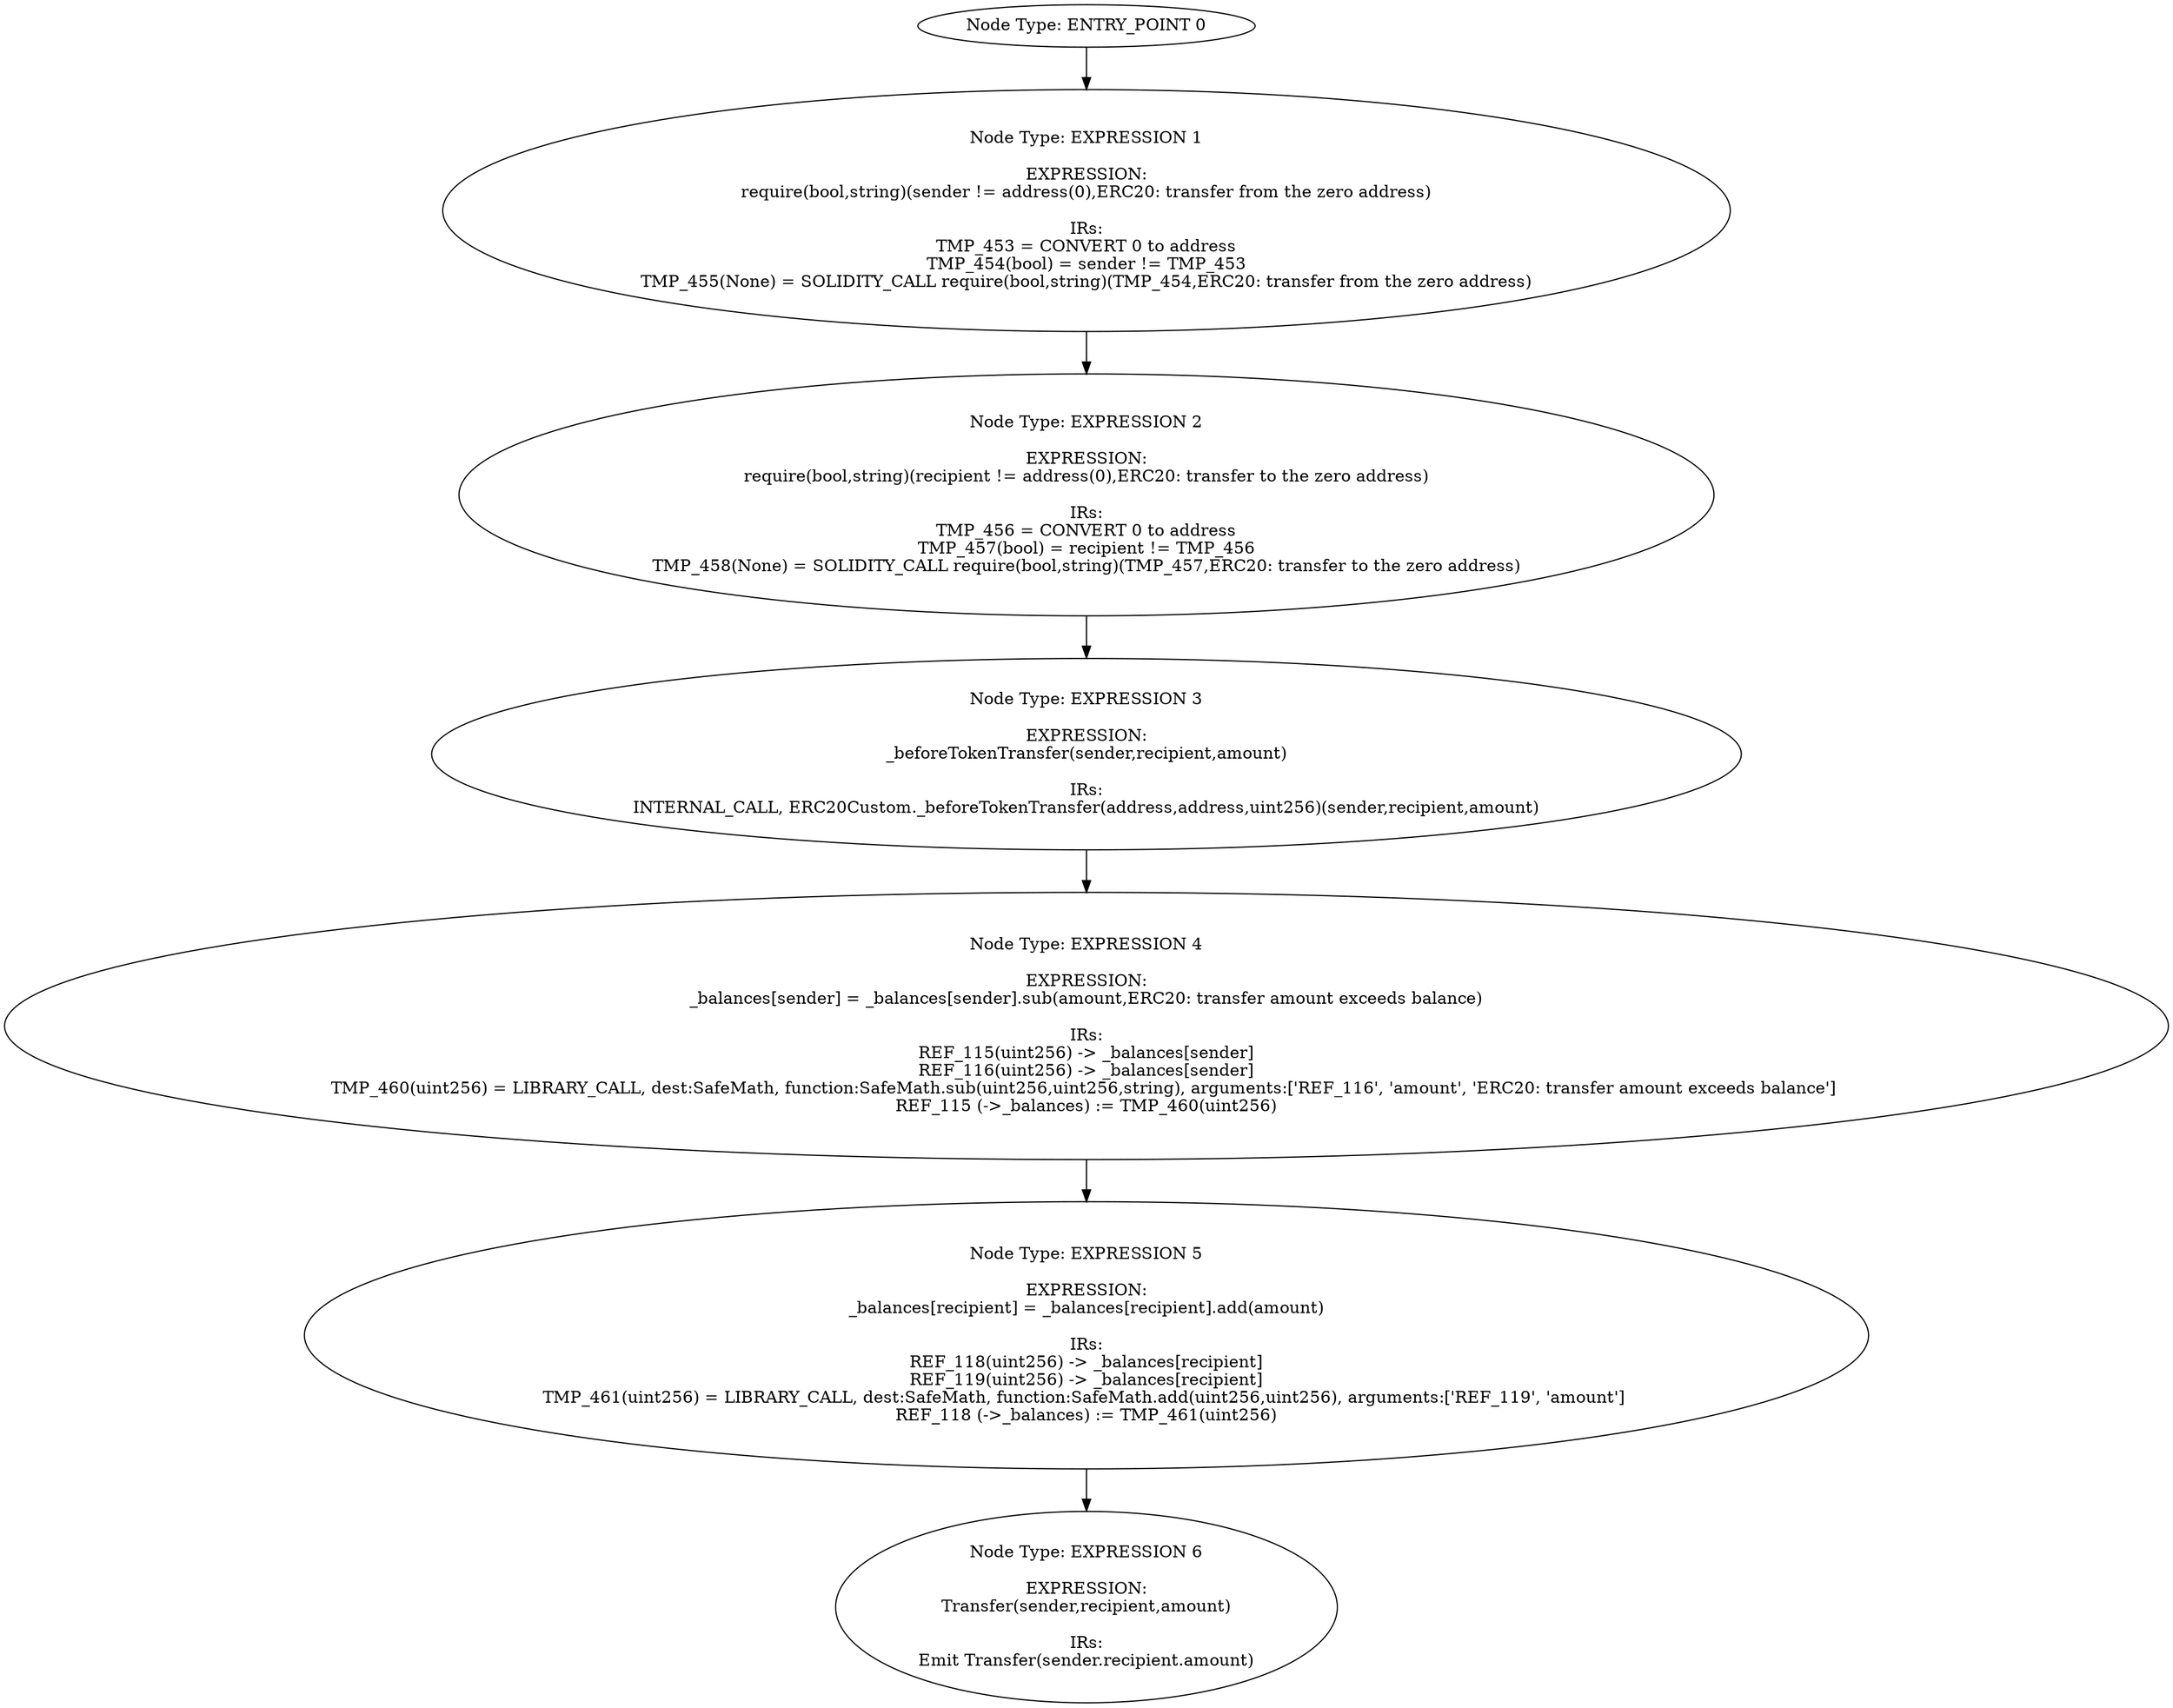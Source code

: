 digraph{
0[label="Node Type: ENTRY_POINT 0
"];
0->1;
1[label="Node Type: EXPRESSION 1

EXPRESSION:
require(bool,string)(sender != address(0),ERC20: transfer from the zero address)

IRs:
TMP_453 = CONVERT 0 to address
TMP_454(bool) = sender != TMP_453
TMP_455(None) = SOLIDITY_CALL require(bool,string)(TMP_454,ERC20: transfer from the zero address)"];
1->2;
2[label="Node Type: EXPRESSION 2

EXPRESSION:
require(bool,string)(recipient != address(0),ERC20: transfer to the zero address)

IRs:
TMP_456 = CONVERT 0 to address
TMP_457(bool) = recipient != TMP_456
TMP_458(None) = SOLIDITY_CALL require(bool,string)(TMP_457,ERC20: transfer to the zero address)"];
2->3;
3[label="Node Type: EXPRESSION 3

EXPRESSION:
_beforeTokenTransfer(sender,recipient,amount)

IRs:
INTERNAL_CALL, ERC20Custom._beforeTokenTransfer(address,address,uint256)(sender,recipient,amount)"];
3->4;
4[label="Node Type: EXPRESSION 4

EXPRESSION:
_balances[sender] = _balances[sender].sub(amount,ERC20: transfer amount exceeds balance)

IRs:
REF_115(uint256) -> _balances[sender]
REF_116(uint256) -> _balances[sender]
TMP_460(uint256) = LIBRARY_CALL, dest:SafeMath, function:SafeMath.sub(uint256,uint256,string), arguments:['REF_116', 'amount', 'ERC20: transfer amount exceeds balance'] 
REF_115 (->_balances) := TMP_460(uint256)"];
4->5;
5[label="Node Type: EXPRESSION 5

EXPRESSION:
_balances[recipient] = _balances[recipient].add(amount)

IRs:
REF_118(uint256) -> _balances[recipient]
REF_119(uint256) -> _balances[recipient]
TMP_461(uint256) = LIBRARY_CALL, dest:SafeMath, function:SafeMath.add(uint256,uint256), arguments:['REF_119', 'amount'] 
REF_118 (->_balances) := TMP_461(uint256)"];
5->6;
6[label="Node Type: EXPRESSION 6

EXPRESSION:
Transfer(sender,recipient,amount)

IRs:
Emit Transfer(sender.recipient.amount)"];
}
